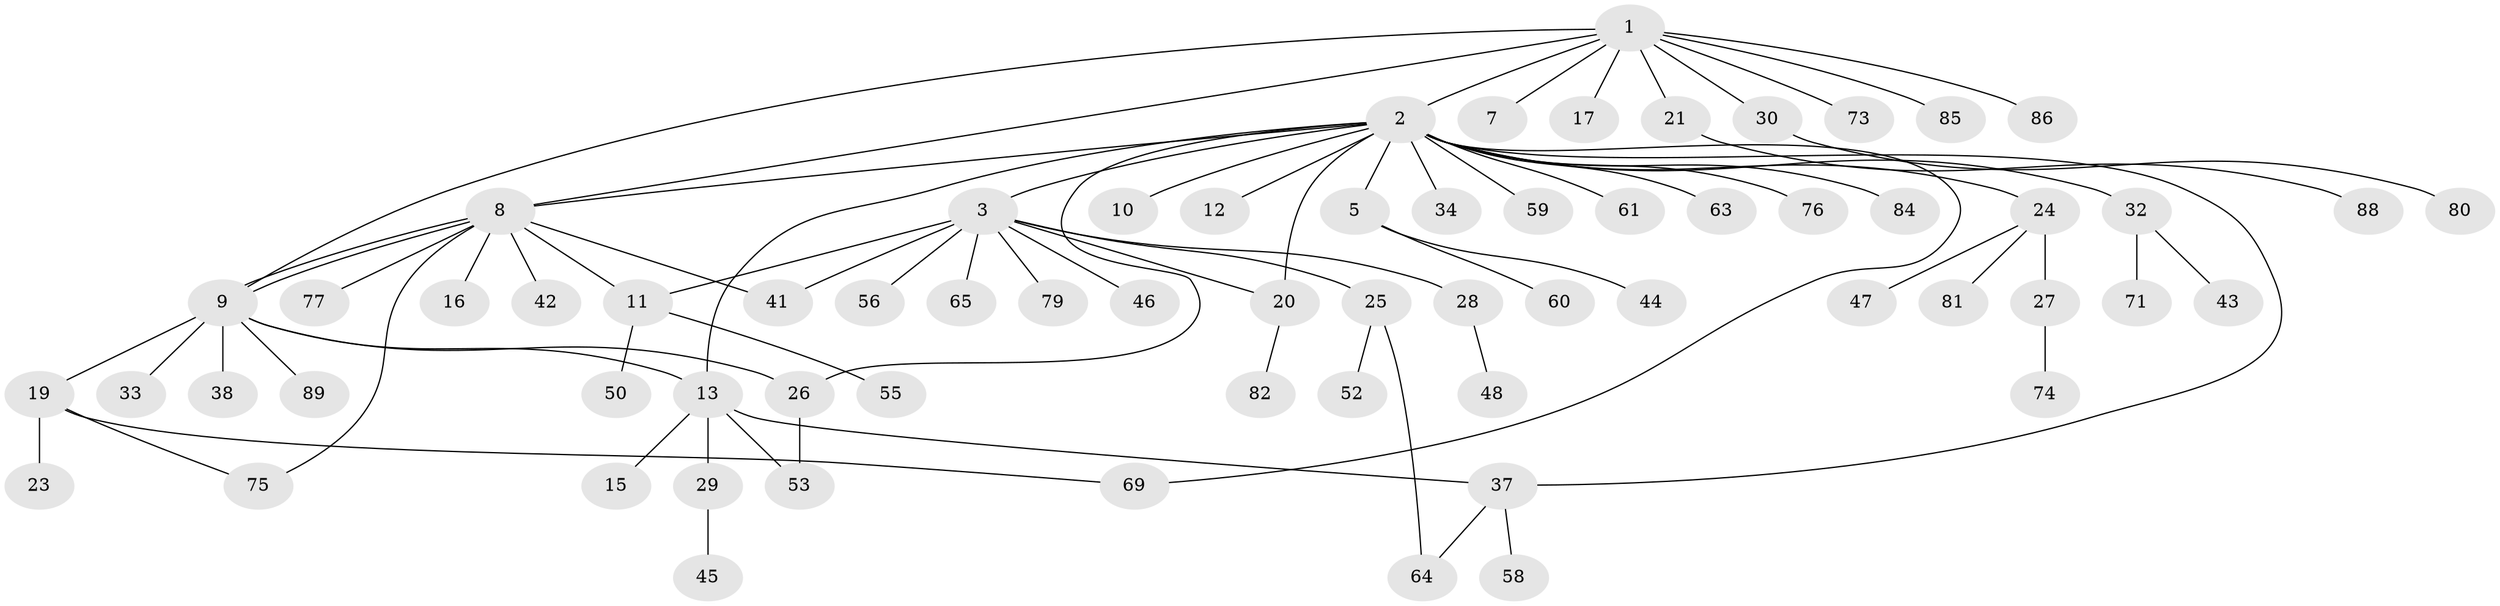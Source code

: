 // original degree distribution, {9: 0.05555555555555555, 16: 0.011111111111111112, 3: 0.06666666666666667, 4: 0.08888888888888889, 1: 0.5333333333333333, 5: 0.03333333333333333, 2: 0.2111111111111111}
// Generated by graph-tools (version 1.1) at 2025/41/03/06/25 10:41:48]
// undirected, 66 vertices, 78 edges
graph export_dot {
graph [start="1"]
  node [color=gray90,style=filled];
  1 [super="+4"];
  2 [super="+6"];
  3 [super="+35"];
  5 [super="+14"];
  7;
  8 [super="+18"];
  9 [super="+39"];
  10;
  11 [super="+68"];
  12 [super="+31"];
  13 [super="+22"];
  15;
  16 [super="+83"];
  17 [super="+62"];
  19 [super="+54"];
  20 [super="+51"];
  21 [super="+78"];
  23 [super="+70"];
  24 [super="+72"];
  25 [super="+49"];
  26 [super="+66"];
  27;
  28;
  29 [super="+40"];
  30 [super="+67"];
  32 [super="+57"];
  33 [super="+36"];
  34;
  37 [super="+90"];
  38;
  41;
  42;
  43;
  44;
  45 [super="+87"];
  46;
  47;
  48;
  50;
  52;
  53;
  55;
  56;
  58;
  59;
  60;
  61;
  63;
  64;
  65;
  69;
  71;
  73;
  74;
  75;
  76;
  77;
  79;
  80;
  81;
  82;
  84;
  85;
  86;
  88;
  89;
  1 -- 2;
  1 -- 7;
  1 -- 8;
  1 -- 21;
  1 -- 30;
  1 -- 73;
  1 -- 86;
  1 -- 85;
  1 -- 17;
  1 -- 9;
  2 -- 3 [weight=2];
  2 -- 5;
  2 -- 8;
  2 -- 10;
  2 -- 12;
  2 -- 13 [weight=2];
  2 -- 20;
  2 -- 24;
  2 -- 32;
  2 -- 63;
  2 -- 76;
  2 -- 84;
  2 -- 26;
  2 -- 34;
  2 -- 69;
  2 -- 37;
  2 -- 59;
  2 -- 61;
  3 -- 11;
  3 -- 25;
  3 -- 28;
  3 -- 46;
  3 -- 56;
  3 -- 79;
  3 -- 65;
  3 -- 20;
  3 -- 41;
  5 -- 44;
  5 -- 60;
  8 -- 9;
  8 -- 9;
  8 -- 11;
  8 -- 16;
  8 -- 42;
  8 -- 75;
  8 -- 41;
  8 -- 77;
  9 -- 19;
  9 -- 26;
  9 -- 33;
  9 -- 38;
  9 -- 89;
  9 -- 13;
  11 -- 50;
  11 -- 55;
  13 -- 15;
  13 -- 29;
  13 -- 53;
  13 -- 37;
  19 -- 23;
  19 -- 69;
  19 -- 75;
  20 -- 82;
  21 -- 88;
  24 -- 27;
  24 -- 47;
  24 -- 81;
  25 -- 52;
  25 -- 64;
  26 -- 53;
  27 -- 74;
  28 -- 48;
  29 -- 45;
  30 -- 80;
  32 -- 43;
  32 -- 71;
  37 -- 58;
  37 -- 64;
}
